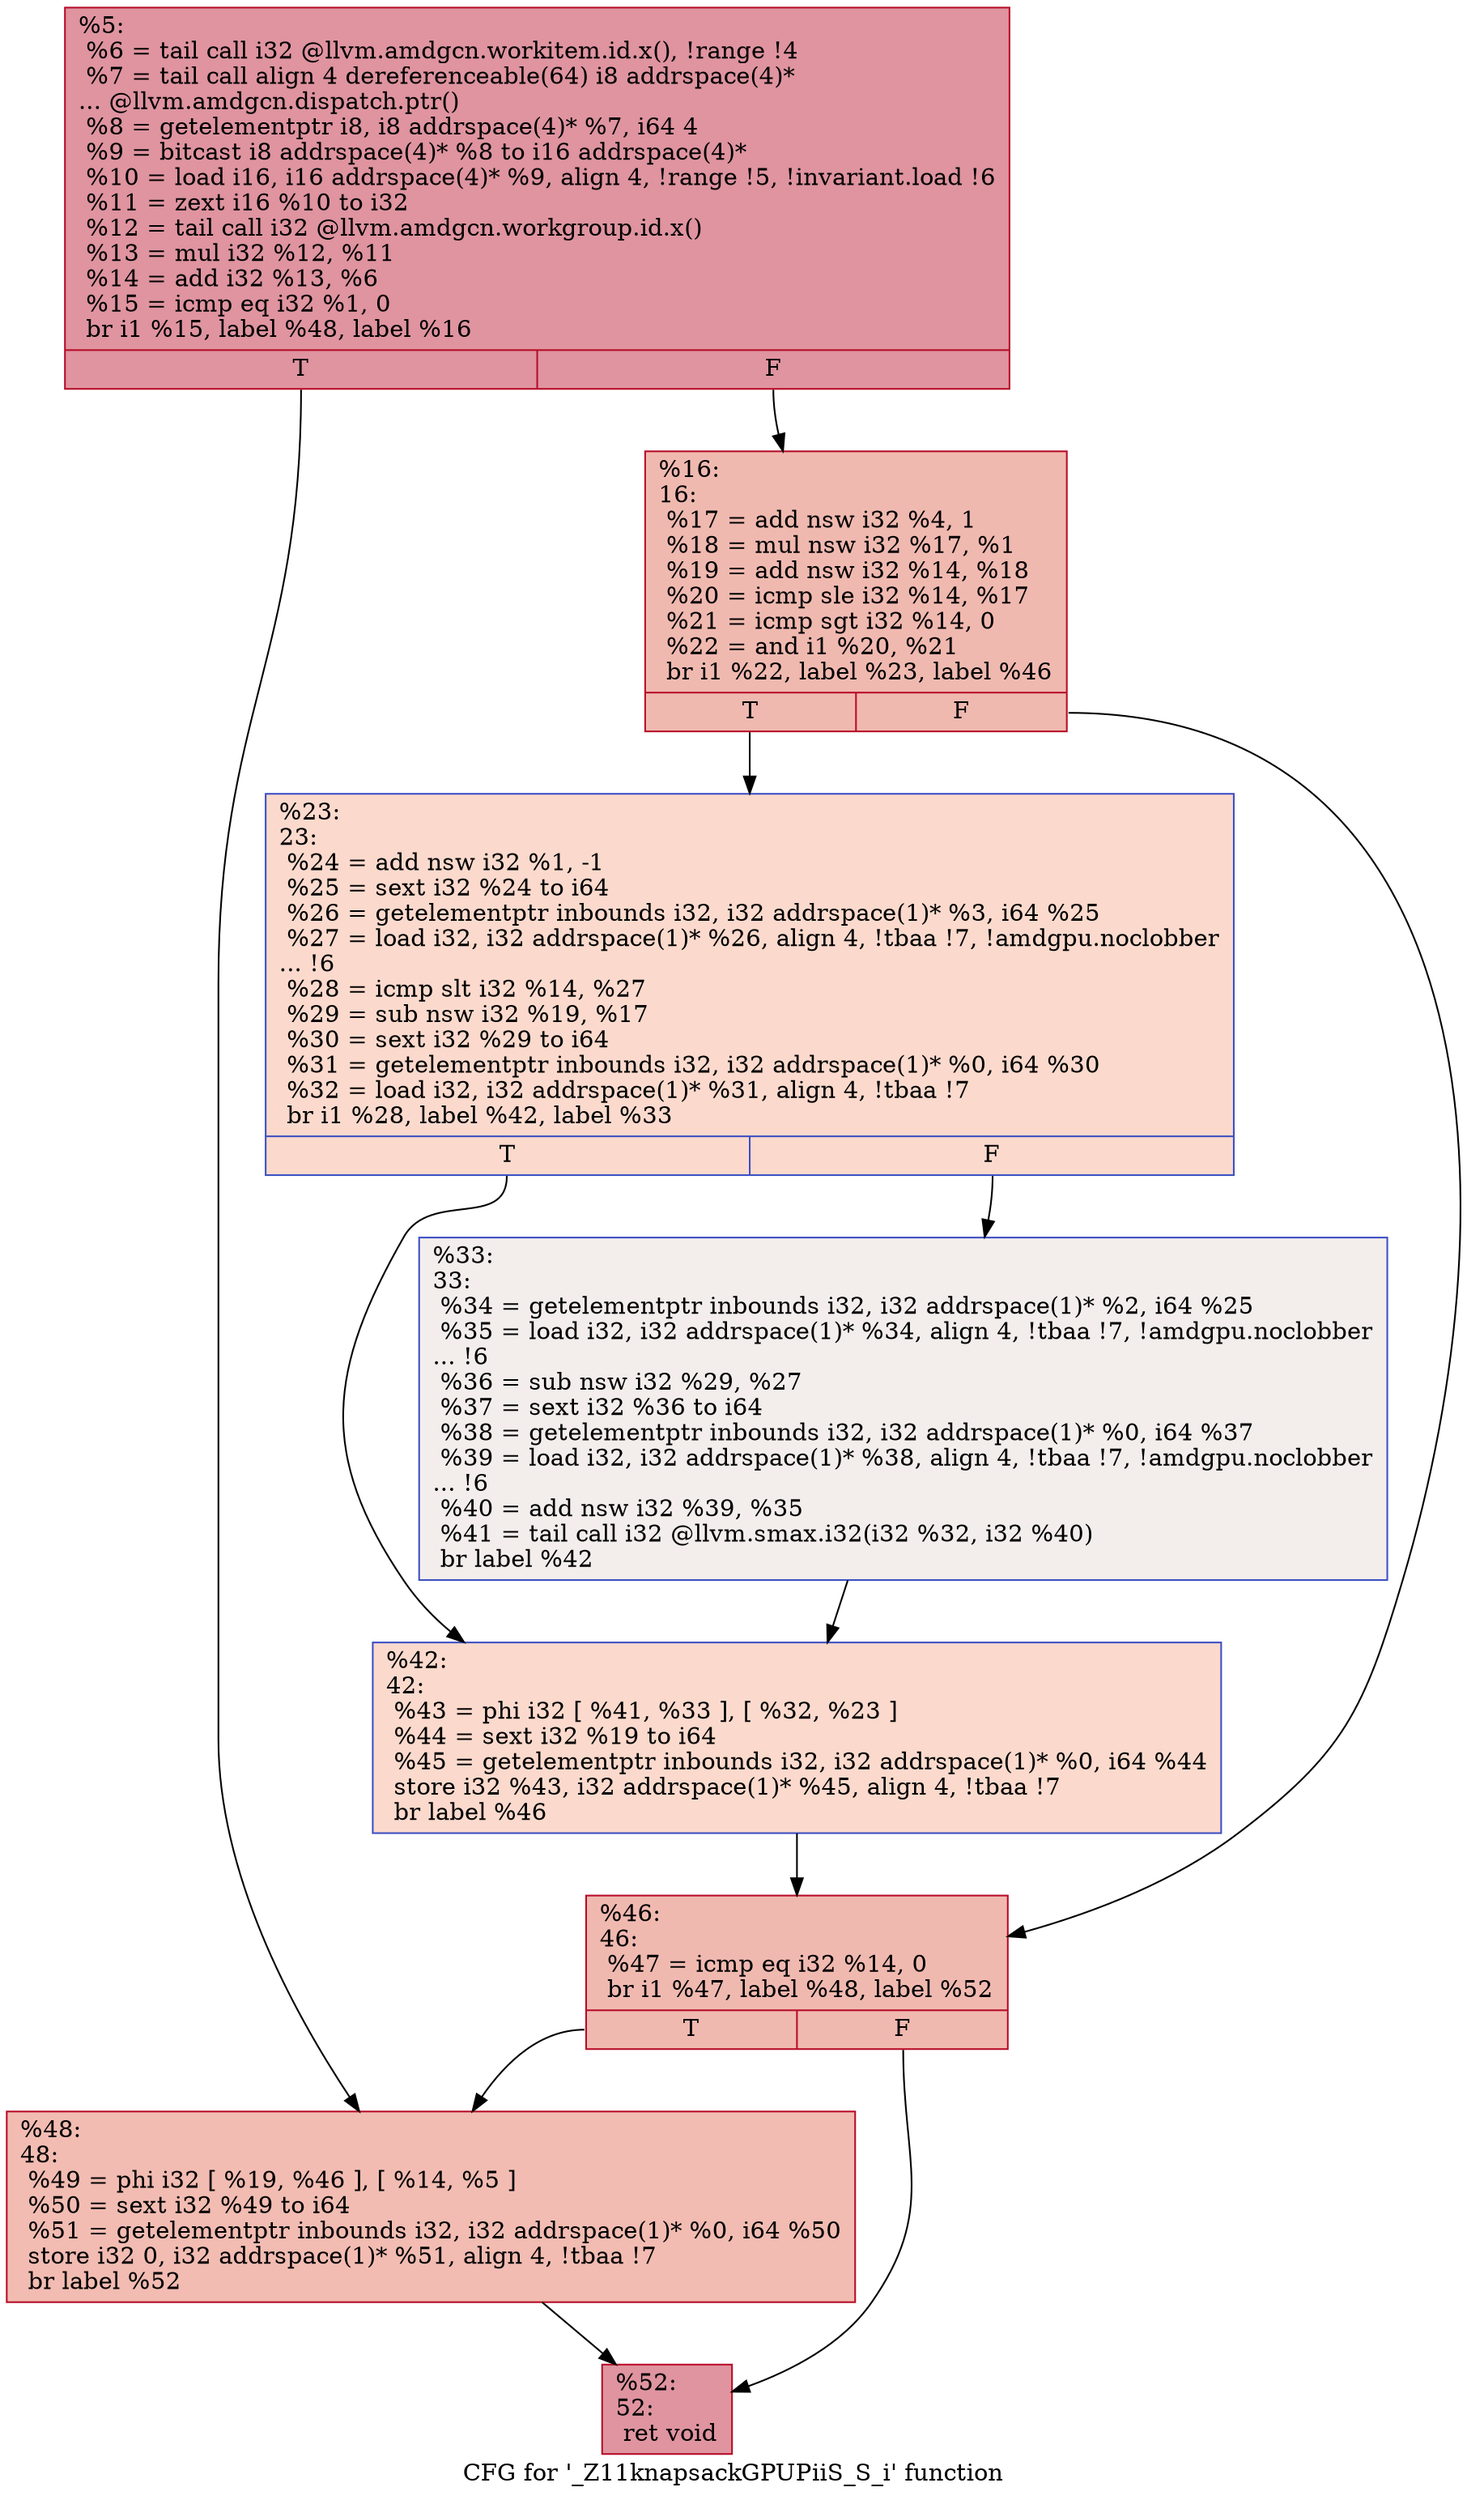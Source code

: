 digraph "CFG for '_Z11knapsackGPUPiiS_S_i' function" {
	label="CFG for '_Z11knapsackGPUPiiS_S_i' function";

	Node0x587b7b0 [shape=record,color="#b70d28ff", style=filled, fillcolor="#b70d2870",label="{%5:\l  %6 = tail call i32 @llvm.amdgcn.workitem.id.x(), !range !4\l  %7 = tail call align 4 dereferenceable(64) i8 addrspace(4)*\l... @llvm.amdgcn.dispatch.ptr()\l  %8 = getelementptr i8, i8 addrspace(4)* %7, i64 4\l  %9 = bitcast i8 addrspace(4)* %8 to i16 addrspace(4)*\l  %10 = load i16, i16 addrspace(4)* %9, align 4, !range !5, !invariant.load !6\l  %11 = zext i16 %10 to i32\l  %12 = tail call i32 @llvm.amdgcn.workgroup.id.x()\l  %13 = mul i32 %12, %11\l  %14 = add i32 %13, %6\l  %15 = icmp eq i32 %1, 0\l  br i1 %15, label %48, label %16\l|{<s0>T|<s1>F}}"];
	Node0x587b7b0:s0 -> Node0x587d630;
	Node0x587b7b0:s1 -> Node0x587d6c0;
	Node0x587d6c0 [shape=record,color="#b70d28ff", style=filled, fillcolor="#de614d70",label="{%16:\l16:                                               \l  %17 = add nsw i32 %4, 1\l  %18 = mul nsw i32 %17, %1\l  %19 = add nsw i32 %14, %18\l  %20 = icmp sle i32 %14, %17\l  %21 = icmp sgt i32 %14, 0\l  %22 = and i1 %20, %21\l  br i1 %22, label %23, label %46\l|{<s0>T|<s1>F}}"];
	Node0x587d6c0:s0 -> Node0x587ce20;
	Node0x587d6c0:s1 -> Node0x587dc70;
	Node0x587ce20 [shape=record,color="#3d50c3ff", style=filled, fillcolor="#f7ac8e70",label="{%23:\l23:                                               \l  %24 = add nsw i32 %1, -1\l  %25 = sext i32 %24 to i64\l  %26 = getelementptr inbounds i32, i32 addrspace(1)* %3, i64 %25\l  %27 = load i32, i32 addrspace(1)* %26, align 4, !tbaa !7, !amdgpu.noclobber\l... !6\l  %28 = icmp slt i32 %14, %27\l  %29 = sub nsw i32 %19, %17\l  %30 = sext i32 %29 to i64\l  %31 = getelementptr inbounds i32, i32 addrspace(1)* %0, i64 %30\l  %32 = load i32, i32 addrspace(1)* %31, align 4, !tbaa !7\l  br i1 %28, label %42, label %33\l|{<s0>T|<s1>F}}"];
	Node0x587ce20:s0 -> Node0x587d800;
	Node0x587ce20:s1 -> Node0x587d890;
	Node0x587d890 [shape=record,color="#3d50c3ff", style=filled, fillcolor="#e3d9d370",label="{%33:\l33:                                               \l  %34 = getelementptr inbounds i32, i32 addrspace(1)* %2, i64 %25\l  %35 = load i32, i32 addrspace(1)* %34, align 4, !tbaa !7, !amdgpu.noclobber\l... !6\l  %36 = sub nsw i32 %29, %27\l  %37 = sext i32 %36 to i64\l  %38 = getelementptr inbounds i32, i32 addrspace(1)* %0, i64 %37\l  %39 = load i32, i32 addrspace(1)* %38, align 4, !tbaa !7, !amdgpu.noclobber\l... !6\l  %40 = add nsw i32 %39, %35\l  %41 = tail call i32 @llvm.smax.i32(i32 %32, i32 %40)\l  br label %42\l}"];
	Node0x587d890 -> Node0x587d800;
	Node0x587d800 [shape=record,color="#3d50c3ff", style=filled, fillcolor="#f7ac8e70",label="{%42:\l42:                                               \l  %43 = phi i32 [ %41, %33 ], [ %32, %23 ]\l  %44 = sext i32 %19 to i64\l  %45 = getelementptr inbounds i32, i32 addrspace(1)* %0, i64 %44\l  store i32 %43, i32 addrspace(1)* %45, align 4, !tbaa !7\l  br label %46\l}"];
	Node0x587d800 -> Node0x587dc70;
	Node0x587dc70 [shape=record,color="#b70d28ff", style=filled, fillcolor="#de614d70",label="{%46:\l46:                                               \l  %47 = icmp eq i32 %14, 0\l  br i1 %47, label %48, label %52\l|{<s0>T|<s1>F}}"];
	Node0x587dc70:s0 -> Node0x587d630;
	Node0x587dc70:s1 -> Node0x587fd50;
	Node0x587d630 [shape=record,color="#b70d28ff", style=filled, fillcolor="#e1675170",label="{%48:\l48:                                               \l  %49 = phi i32 [ %19, %46 ], [ %14, %5 ]\l  %50 = sext i32 %49 to i64\l  %51 = getelementptr inbounds i32, i32 addrspace(1)* %0, i64 %50\l  store i32 0, i32 addrspace(1)* %51, align 4, !tbaa !7\l  br label %52\l}"];
	Node0x587d630 -> Node0x587fd50;
	Node0x587fd50 [shape=record,color="#b70d28ff", style=filled, fillcolor="#b70d2870",label="{%52:\l52:                                               \l  ret void\l}"];
}
